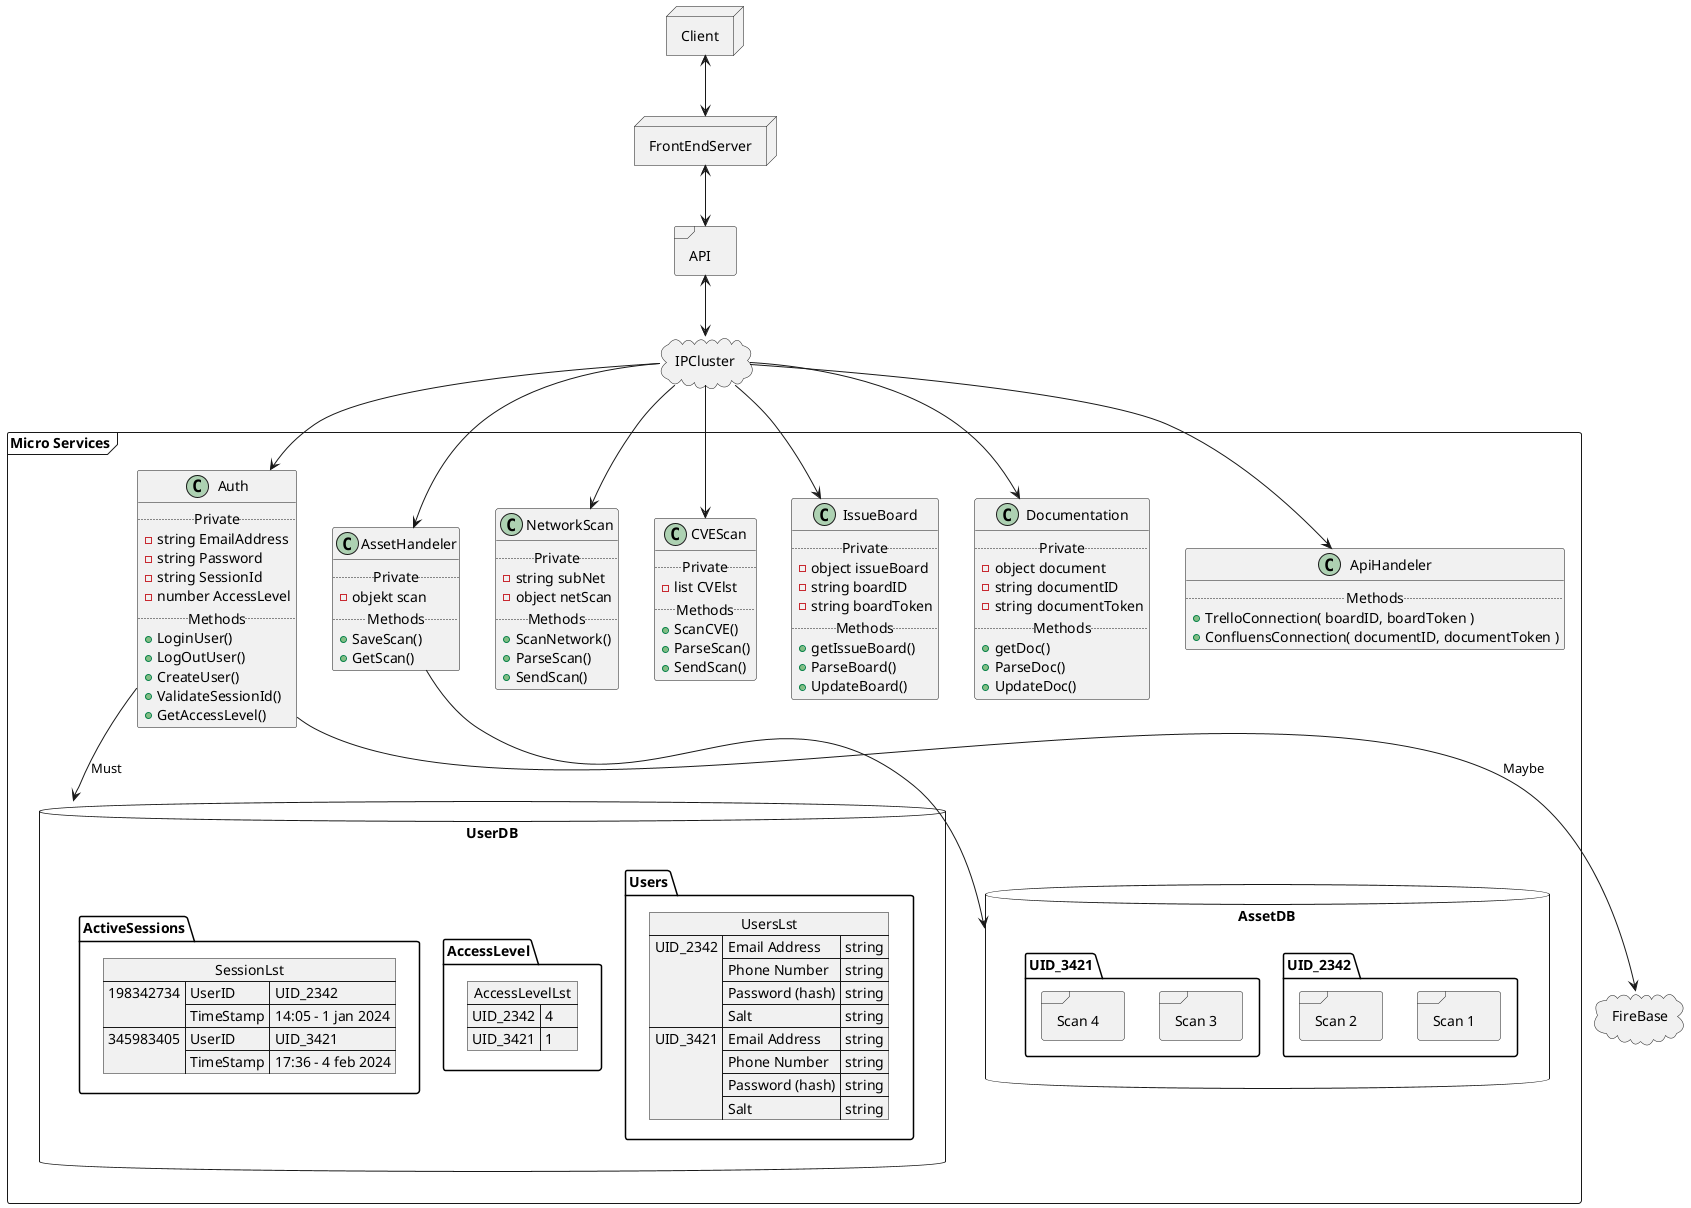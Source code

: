 @startuml "MicroServices"
allow_mixing

node Client

node FrontEndServer

frame API

cloud IPCluster
cloud FireBase

frame "Micro Services" {
  ' DB 1
  class Auth {
    ..Private..
    - string EmailAddress
    - string Password
    - string SessionId
    - number AccessLevel
    ..Methods..
    + LoginUser()
    + LogOutUser()
    + CreateUser()
    + ValidateSessionId()
    + GetAccessLevel()
  }

  ' DB 2
  class AssetHandeler {
    ..Private..
    - objekt scan
    ..Methods..
    + SaveScan()
    + GetScan()
  }

  class NetworkScan {
    ..Private..
    - string subNet
    - object netScan
    ..Methods..
    + ScanNetwork()
    + ParseScan()
    + SendScan()
  }

  class CVEScan {
    ..Private..
    - list CVElst
    ..Methods..
    + ScanCVE()
    + ParseScan()
    + SendScan()
  }

  class IssueBoard {
    ..Private..
    - object issueBoard
    - string boardID
    - string boardToken
    ..Methods..
    + getIssueBoard()
    + ParseBoard()
    + UpdateBoard()
  }

  class Documentation {
    ..Private..
    - object document
    - string documentID
    - string documentToken
    ..Methods..
    + getDoc()
    + ParseDoc()
    + UpdateDoc()
  }

  class ApiHandeler {
    ..Methods..
    + TrelloConnection( boardID, boardToken )
    + ConfluensConnection( documentID, documentToken )
  }

  database UserDB {
    folder Users {
        json UsersLst {
          "UID_2342": {
            "Email Address" : "string",
            "Phone Number" : "string",
            "Password (hash)" : "string",
            "Salt" : "string"
          }
          ,
          "UID_3421" : {
            "Email Address" : "string",
            "Phone Number" : "string",
            "Password (hash)" : "string",
            "Salt" : "string"
          }
        }
    }

    folder AccessLevel {
      json AccessLevelLst {
        "UID_2342": "4",
        "UID_3421": "1"
      }

    }

    folder ActiveSessions {
      json SessionLst {
        "198342734": {"UserID": "UID_2342", "TimeStamp": "14:05 - 1 jan 2024"},
        "345983405": {"UserID": "UID_3421", "TimeStamp": "17:36 - 4 feb 2024"}
      }

    }
  }

  database AssetDB {
    folder UID_2342 {
      frame "Scan 1"
      frame "Scan 2"
    }
    folder UID_3421 {
      frame "Scan 3"
      frame "Scan 4"
    }
  }
}


Client <--> FrontEndServer
FrontEndServer <--> API
API <--> IPCluster
IPCluster --> Auth
IPCluster --> AssetHandeler
IPCluster --> NetworkScan
IPCluster --> CVEScan
IPCluster --> IssueBoard
IPCluster --> Documentation
IPCluster --> ApiHandeler
Auth --> UserDB: Must 
Auth --> FireBase: Maybe 
AssetHandeler --> AssetDB



@enduml
